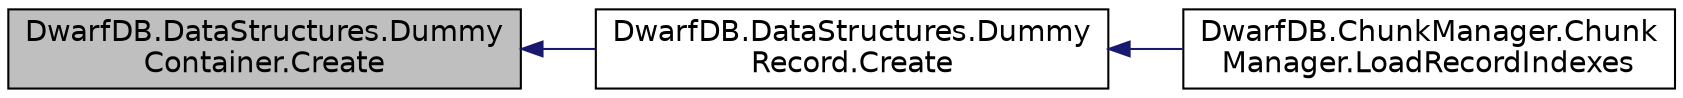 digraph "DwarfDB.DataStructures.DummyContainer.Create"
{
  edge [fontname="Helvetica",fontsize="14",labelfontname="Helvetica",labelfontsize="14"];
  node [fontname="Helvetica",fontsize="14",shape=record];
  rankdir="LR";
  Node1 [label="DwarfDB.DataStructures.Dummy\lContainer.Create",height=0.2,width=0.4,color="black", fillcolor="grey75", style="filled", fontcolor="black"];
  Node1 -> Node2 [dir="back",color="midnightblue",fontsize="14",style="solid",fontname="Helvetica"];
  Node2 [label="DwarfDB.DataStructures.Dummy\lRecord.Create",height=0.2,width=0.4,color="black", fillcolor="white", style="filled",URL="$d2/d00/class_dwarf_d_b_1_1_data_structures_1_1_dummy_record.html#a01a4c3f66e58fc16d34ec4d0acb3ccdb"];
  Node2 -> Node3 [dir="back",color="midnightblue",fontsize="14",style="solid",fontname="Helvetica"];
  Node3 [label="DwarfDB.ChunkManager.Chunk\lManager.LoadRecordIndexes",height=0.2,width=0.4,color="black", fillcolor="white", style="filled",URL="$dc/d3e/class_dwarf_d_b_1_1_chunk_manager_1_1_chunk_manager.html#a80aab988ea4c69f7abcfcd2015623a9c",tooltip="Loading an index for each record "];
}
